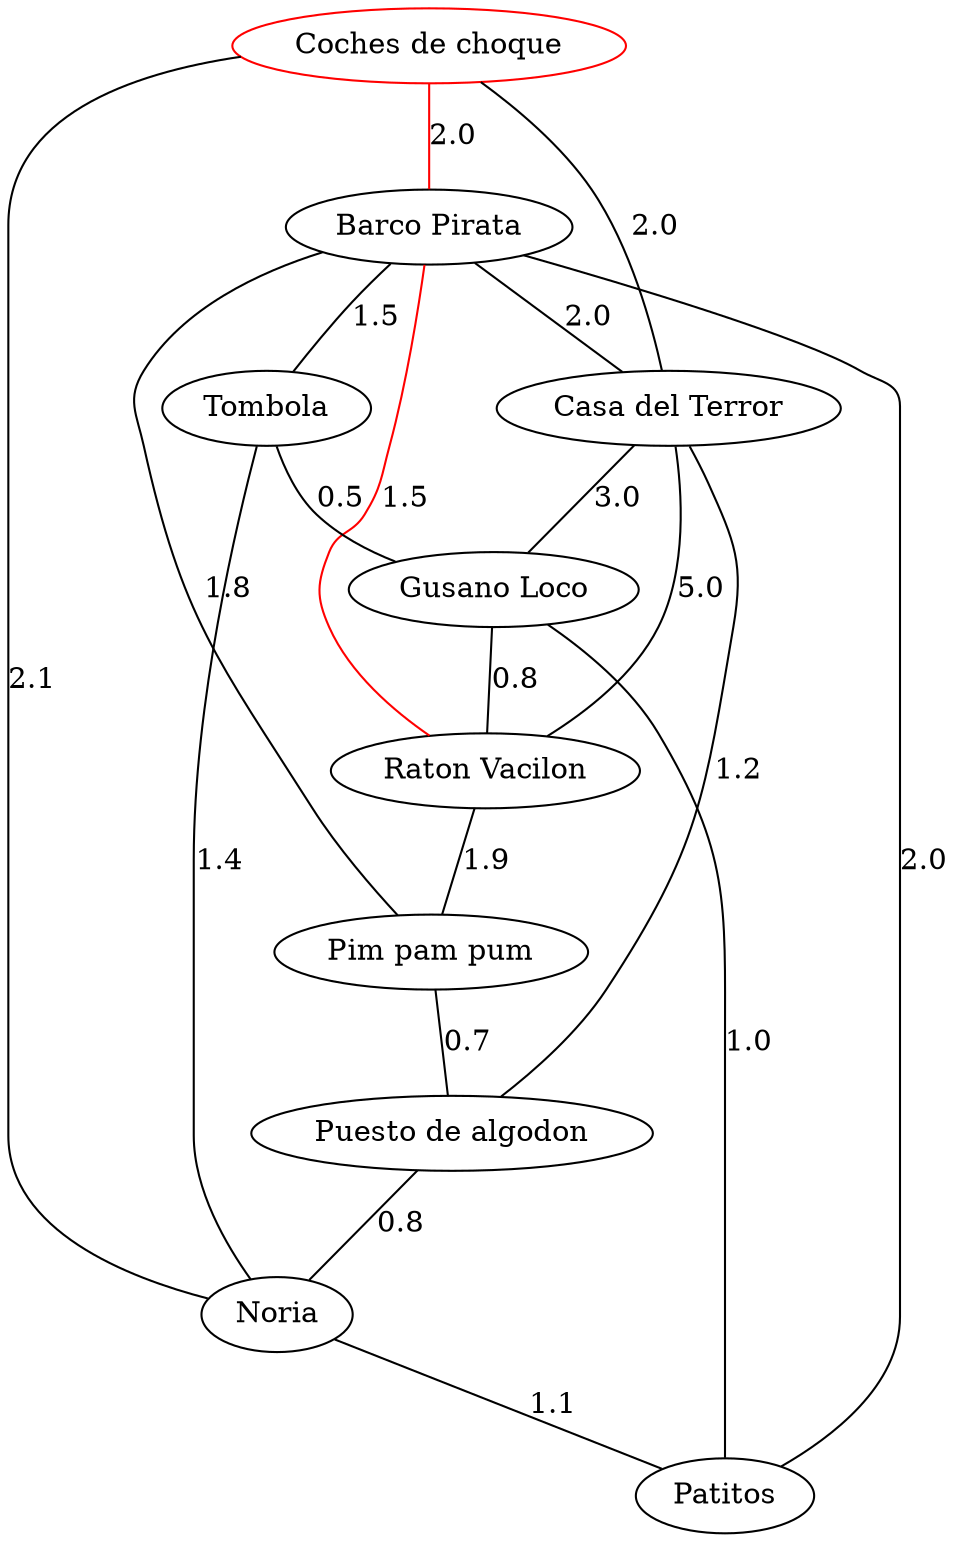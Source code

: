 strict graph G {
  1 [ label="Barco Pirata" ];
  2 [ label="Casa del Terror" ];
  3 [ label="Tombola" ];
  4 [ label="Gusano Loco" ];
  5 [ label="Raton Vacilon" ];
  6 [ color="red" label="Coches de choque" ];
  7 [ label="Pim pam pum" ];
  8 [ label="Puesto de algodon" ];
  9 [ label="Noria" ];
  10 [ label="Patitos" ];
  1 -- 2 [ label="2.0" ];
  1 -- 3 [ label="1.5" ];
  1 -- 5 [ color="red" label="1.5" ];
  2 -- 5 [ label="5.0" ];
  3 -- 4 [ label="0.5" ];
  4 -- 5 [ label="0.8" ];
  6 -- 2 [ label="2.0" ];
  6 -- 1 [ color="red" label="2.0" ];
  2 -- 4 [ label="3.0" ];
  1 -- 7 [ label="1.8" ];
  2 -- 8 [ label="1.2" ];
  3 -- 9 [ label="1.4" ];
  4 -- 10 [ label="1.0" ];
  5 -- 7 [ label="1.9" ];
  6 -- 9 [ label="2.1" ];
  7 -- 8 [ label="0.7" ];
  8 -- 9 [ label="0.8" ];
  9 -- 10 [ label="1.1" ];
  10 -- 1 [ label="2.0" ];
}
